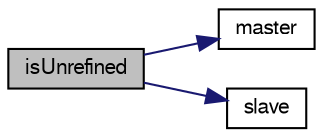 digraph "isUnrefined"
{
  bgcolor="transparent";
  edge [fontname="FreeSans",fontsize="10",labelfontname="FreeSans",labelfontsize="10"];
  node [fontname="FreeSans",fontsize="10",shape=record];
  rankdir="LR";
  Node210 [label="isUnrefined",height=0.2,width=0.4,color="black", fillcolor="grey75", style="filled", fontcolor="black"];
  Node210 -> Node211 [color="midnightblue",fontsize="10",style="solid",fontname="FreeSans"];
  Node211 [label="master",height=0.2,width=0.4,color="black",URL="$a21526.html#adf99d02ddc54029c5cebd866bc08707f"];
  Node210 -> Node212 [color="midnightblue",fontsize="10",style="solid",fontname="FreeSans"];
  Node212 [label="slave",height=0.2,width=0.4,color="black",URL="$a21526.html#a4679eec6c6326685c8d1479b8c15b3af"];
}
